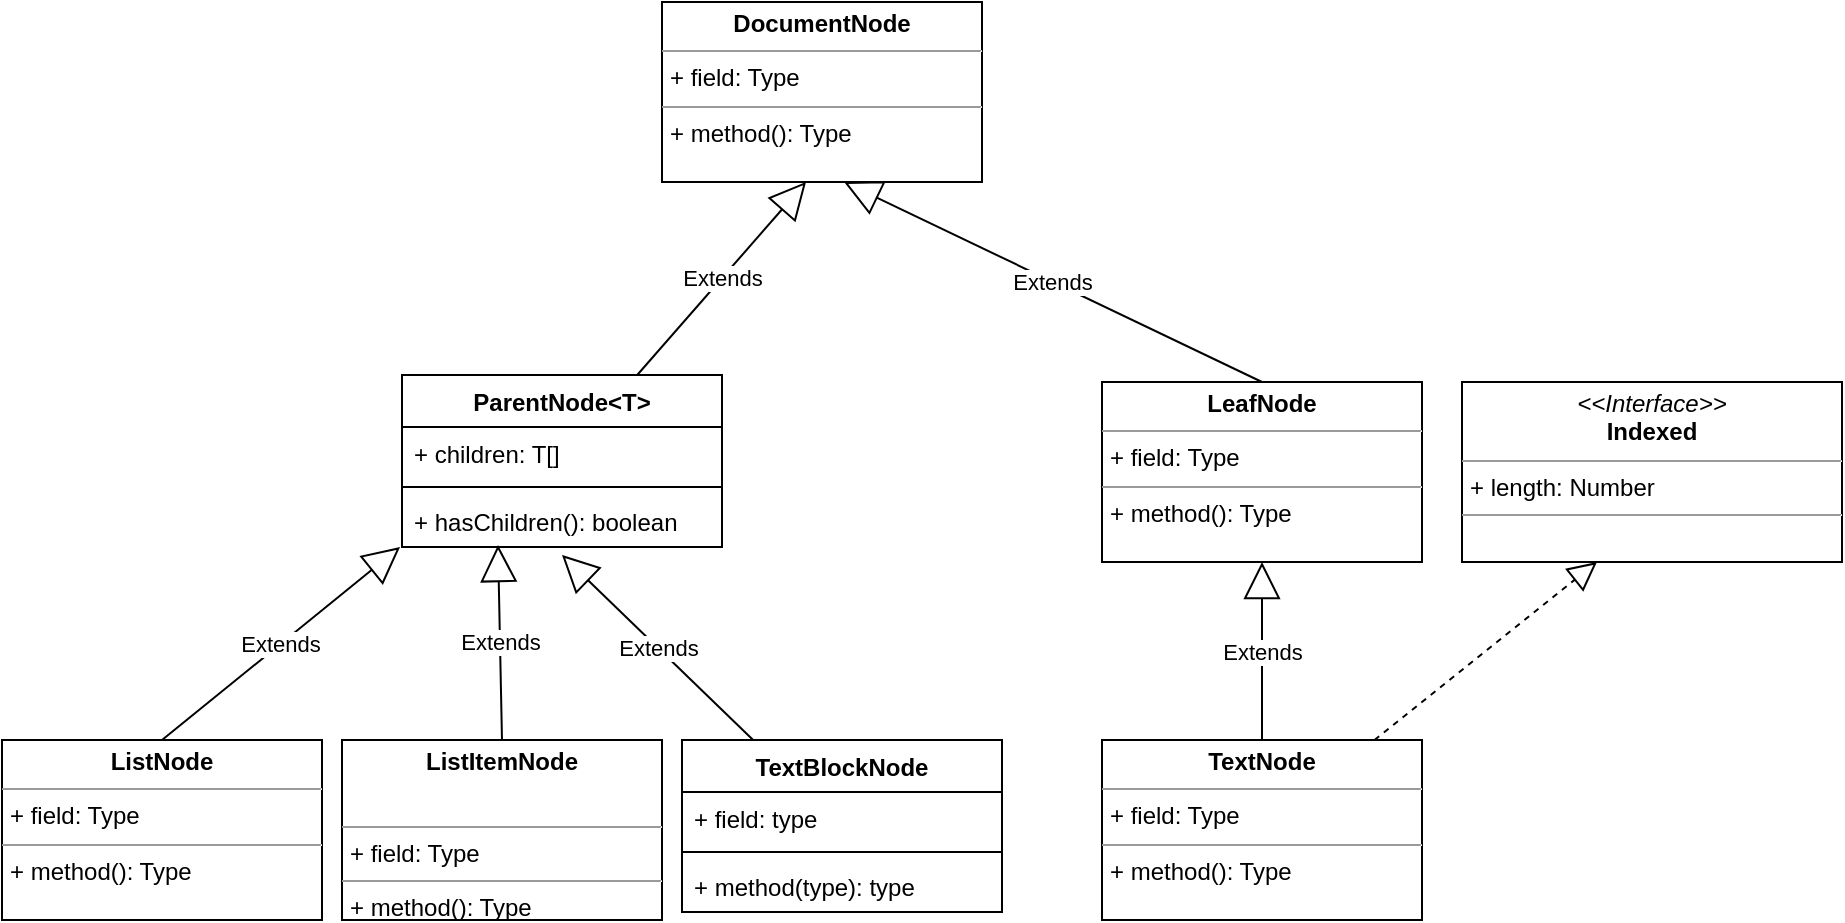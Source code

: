 <mxfile version="12.1.8" type="device" pages="1"><diagram id="GpY8GrXTo8hL-X8Apgx7" name="Page-1"><mxGraphModel dx="1408" dy="699" grid="1" gridSize="10" guides="1" tooltips="1" connect="1" arrows="1" fold="1" page="1" pageScale="1" pageWidth="1100" pageHeight="850" math="0" shadow="0"><root><mxCell id="0"/><mxCell id="1" parent="0"/><mxCell id="VEbj6V4xjB8pAm633psl-3" value="&lt;p style=&quot;margin: 0px ; margin-top: 4px ; text-align: center&quot;&gt;&lt;i&gt;&amp;lt;&amp;lt;Interface&amp;gt;&amp;gt;&lt;/i&gt;&lt;br&gt;&lt;b&gt;Indexed&lt;/b&gt;&lt;/p&gt;&lt;hr size=&quot;1&quot;&gt;&lt;p style=&quot;margin: 0px ; margin-left: 4px&quot;&gt;+ length: Number&lt;br&gt;&lt;/p&gt;&lt;hr size=&quot;1&quot;&gt;&lt;p style=&quot;margin: 0px ; margin-left: 4px&quot;&gt;&lt;br&gt;&lt;/p&gt;" style="verticalAlign=top;align=left;overflow=fill;fontSize=12;fontFamily=Helvetica;html=1;" vertex="1" parent="1"><mxGeometry x="760" y="220" width="190" height="90" as="geometry"/></mxCell><mxCell id="VEbj6V4xjB8pAm633psl-4" value="ParentNode&lt;T&gt;" style="swimlane;fontStyle=1;align=center;verticalAlign=top;childLayout=stackLayout;horizontal=1;startSize=26;horizontalStack=0;resizeParent=1;resizeParentMax=0;resizeLast=0;collapsible=1;marginBottom=0;" vertex="1" parent="1"><mxGeometry x="230" y="216.5" width="160" height="86" as="geometry"/></mxCell><mxCell id="VEbj6V4xjB8pAm633psl-5" value="+ children: T[]" style="text;strokeColor=none;fillColor=none;align=left;verticalAlign=top;spacingLeft=4;spacingRight=4;overflow=hidden;rotatable=0;points=[[0,0.5],[1,0.5]];portConstraint=eastwest;" vertex="1" parent="VEbj6V4xjB8pAm633psl-4"><mxGeometry y="26" width="160" height="26" as="geometry"/></mxCell><mxCell id="VEbj6V4xjB8pAm633psl-6" value="" style="line;strokeWidth=1;fillColor=none;align=left;verticalAlign=middle;spacingTop=-1;spacingLeft=3;spacingRight=3;rotatable=0;labelPosition=right;points=[];portConstraint=eastwest;" vertex="1" parent="VEbj6V4xjB8pAm633psl-4"><mxGeometry y="52" width="160" height="8" as="geometry"/></mxCell><mxCell id="VEbj6V4xjB8pAm633psl-7" value="+ hasChildren(): boolean" style="text;strokeColor=none;fillColor=none;align=left;verticalAlign=top;spacingLeft=4;spacingRight=4;overflow=hidden;rotatable=0;points=[[0,0.5],[1,0.5]];portConstraint=eastwest;" vertex="1" parent="VEbj6V4xjB8pAm633psl-4"><mxGeometry y="60" width="160" height="26" as="geometry"/></mxCell><mxCell id="VEbj6V4xjB8pAm633psl-8" value="&lt;p style=&quot;margin: 0px ; margin-top: 4px ; text-align: center&quot;&gt;&lt;b&gt;DocumentNode&lt;/b&gt;&lt;/p&gt;&lt;hr size=&quot;1&quot;&gt;&lt;p style=&quot;margin: 0px ; margin-left: 4px&quot;&gt;+ field: Type&lt;/p&gt;&lt;hr size=&quot;1&quot;&gt;&lt;p style=&quot;margin: 0px ; margin-left: 4px&quot;&gt;+ method(): Type&lt;/p&gt;" style="verticalAlign=top;align=left;overflow=fill;fontSize=12;fontFamily=Helvetica;html=1;" vertex="1" parent="1"><mxGeometry x="360" y="30" width="160" height="90" as="geometry"/></mxCell><mxCell id="VEbj6V4xjB8pAm633psl-9" value="TextBlockNode" style="swimlane;fontStyle=1;align=center;verticalAlign=top;childLayout=stackLayout;horizontal=1;startSize=26;horizontalStack=0;resizeParent=1;resizeParentMax=0;resizeLast=0;collapsible=1;marginBottom=0;" vertex="1" parent="1"><mxGeometry x="370" y="399" width="160" height="86" as="geometry"/></mxCell><mxCell id="VEbj6V4xjB8pAm633psl-10" value="+ field: type" style="text;strokeColor=none;fillColor=none;align=left;verticalAlign=top;spacingLeft=4;spacingRight=4;overflow=hidden;rotatable=0;points=[[0,0.5],[1,0.5]];portConstraint=eastwest;" vertex="1" parent="VEbj6V4xjB8pAm633psl-9"><mxGeometry y="26" width="160" height="26" as="geometry"/></mxCell><mxCell id="VEbj6V4xjB8pAm633psl-11" value="" style="line;strokeWidth=1;fillColor=none;align=left;verticalAlign=middle;spacingTop=-1;spacingLeft=3;spacingRight=3;rotatable=0;labelPosition=right;points=[];portConstraint=eastwest;" vertex="1" parent="VEbj6V4xjB8pAm633psl-9"><mxGeometry y="52" width="160" height="8" as="geometry"/></mxCell><mxCell id="VEbj6V4xjB8pAm633psl-12" value="+ method(type): type" style="text;strokeColor=none;fillColor=none;align=left;verticalAlign=top;spacingLeft=4;spacingRight=4;overflow=hidden;rotatable=0;points=[[0,0.5],[1,0.5]];portConstraint=eastwest;" vertex="1" parent="VEbj6V4xjB8pAm633psl-9"><mxGeometry y="60" width="160" height="26" as="geometry"/></mxCell><mxCell id="VEbj6V4xjB8pAm633psl-13" value="Extends" style="endArrow=block;endSize=16;endFill=0;html=1;entryX=0.5;entryY=1.154;entryDx=0;entryDy=0;entryPerimeter=0;" edge="1" parent="1" source="VEbj6V4xjB8pAm633psl-9" target="VEbj6V4xjB8pAm633psl-7"><mxGeometry width="160" relative="1" as="geometry"><mxPoint x="300" y="520" as="sourcePoint"/><mxPoint x="460" y="520" as="targetPoint"/></mxGeometry></mxCell><mxCell id="VEbj6V4xjB8pAm633psl-14" value="&lt;p style=&quot;margin: 0px ; margin-top: 4px ; text-align: center&quot;&gt;&lt;b&gt;TextNode&lt;/b&gt;&lt;/p&gt;&lt;hr size=&quot;1&quot;&gt;&lt;p style=&quot;margin: 0px ; margin-left: 4px&quot;&gt;+ field: Type&lt;/p&gt;&lt;hr size=&quot;1&quot;&gt;&lt;p style=&quot;margin: 0px ; margin-left: 4px&quot;&gt;+ method(): Type&lt;/p&gt;" style="verticalAlign=top;align=left;overflow=fill;fontSize=12;fontFamily=Helvetica;html=1;" vertex="1" parent="1"><mxGeometry x="580" y="399" width="160" height="90" as="geometry"/></mxCell><mxCell id="VEbj6V4xjB8pAm633psl-15" value="&lt;p style=&quot;margin: 0px ; margin-top: 4px ; text-align: center&quot;&gt;&lt;b&gt;LeafNode&lt;/b&gt;&lt;/p&gt;&lt;hr size=&quot;1&quot;&gt;&lt;p style=&quot;margin: 0px ; margin-left: 4px&quot;&gt;+ field: Type&lt;/p&gt;&lt;hr size=&quot;1&quot;&gt;&lt;p style=&quot;margin: 0px ; margin-left: 4px&quot;&gt;+ method(): Type&lt;/p&gt;" style="verticalAlign=top;align=left;overflow=fill;fontSize=12;fontFamily=Helvetica;html=1;" vertex="1" parent="1"><mxGeometry x="580" y="220" width="160" height="90" as="geometry"/></mxCell><mxCell id="VEbj6V4xjB8pAm633psl-17" value="Extends" style="endArrow=block;endSize=16;endFill=0;html=1;entryX=0.5;entryY=1;entryDx=0;entryDy=0;" edge="1" parent="1" source="VEbj6V4xjB8pAm633psl-14" target="VEbj6V4xjB8pAm633psl-15"><mxGeometry width="160" relative="1" as="geometry"><mxPoint x="370" y="540" as="sourcePoint"/><mxPoint x="530" y="540" as="targetPoint"/></mxGeometry></mxCell><mxCell id="VEbj6V4xjB8pAm633psl-18" value="" style="endArrow=block;dashed=1;endFill=0;endSize=12;html=1;entryX=0.25;entryY=1;entryDx=0;entryDy=0;" edge="1" parent="1" source="VEbj6V4xjB8pAm633psl-14"><mxGeometry width="160" relative="1" as="geometry"><mxPoint x="380" y="520" as="sourcePoint"/><mxPoint x="827.5" y="310" as="targetPoint"/></mxGeometry></mxCell><mxCell id="VEbj6V4xjB8pAm633psl-19" value="Extends" style="endArrow=block;endSize=16;endFill=0;html=1;entryX=0.45;entryY=1;entryDx=0;entryDy=0;entryPerimeter=0;" edge="1" parent="1" source="VEbj6V4xjB8pAm633psl-4" target="VEbj6V4xjB8pAm633psl-8"><mxGeometry width="160" relative="1" as="geometry"><mxPoint x="160" y="290" as="sourcePoint"/><mxPoint x="320" y="290" as="targetPoint"/></mxGeometry></mxCell><mxCell id="VEbj6V4xjB8pAm633psl-21" value="Extends" style="endArrow=block;endSize=16;endFill=0;html=1;exitX=0.5;exitY=0;exitDx=0;exitDy=0;entryX=0.569;entryY=1;entryDx=0;entryDy=0;entryPerimeter=0;" edge="1" parent="1" source="VEbj6V4xjB8pAm633psl-15" target="VEbj6V4xjB8pAm633psl-8"><mxGeometry width="160" relative="1" as="geometry"><mxPoint x="610" y="140" as="sourcePoint"/><mxPoint x="770" y="140" as="targetPoint"/></mxGeometry></mxCell><mxCell id="VEbj6V4xjB8pAm633psl-22" value="&lt;p style=&quot;margin: 0px ; margin-top: 4px ; text-align: center&quot;&gt;&lt;b&gt;ListNode&lt;/b&gt;&lt;/p&gt;&lt;hr size=&quot;1&quot;&gt;&lt;p style=&quot;margin: 0px ; margin-left: 4px&quot;&gt;+ field: Type&lt;/p&gt;&lt;hr size=&quot;1&quot;&gt;&lt;p style=&quot;margin: 0px ; margin-left: 4px&quot;&gt;+ method(): Type&lt;/p&gt;" style="verticalAlign=top;align=left;overflow=fill;fontSize=12;fontFamily=Helvetica;html=1;" vertex="1" parent="1"><mxGeometry x="30" y="399" width="160" height="90" as="geometry"/></mxCell><mxCell id="VEbj6V4xjB8pAm633psl-23" value="&lt;p style=&quot;margin: 0px ; margin-top: 4px ; text-align: center&quot;&gt;&lt;b&gt;ListItemNode&lt;/b&gt;&lt;/p&gt;&lt;p style=&quot;margin: 0px ; margin-top: 4px ; text-align: center&quot;&gt;&lt;b&gt;&lt;br&gt;&lt;/b&gt;&lt;/p&gt;&lt;hr size=&quot;1&quot;&gt;&lt;p style=&quot;margin: 0px ; margin-left: 4px&quot;&gt;+ field: Type&lt;/p&gt;&lt;hr size=&quot;1&quot;&gt;&lt;p style=&quot;margin: 0px ; margin-left: 4px&quot;&gt;+ method(): Type&lt;/p&gt;" style="verticalAlign=top;align=left;overflow=fill;fontSize=12;fontFamily=Helvetica;html=1;" vertex="1" parent="1"><mxGeometry x="200" y="399" width="160" height="90" as="geometry"/></mxCell><mxCell id="VEbj6V4xjB8pAm633psl-24" value="Extends" style="endArrow=block;endSize=16;endFill=0;html=1;entryX=0.3;entryY=0.962;entryDx=0;entryDy=0;entryPerimeter=0;exitX=0.5;exitY=0;exitDx=0;exitDy=0;" edge="1" parent="1" source="VEbj6V4xjB8pAm633psl-23" target="VEbj6V4xjB8pAm633psl-7"><mxGeometry width="160" relative="1" as="geometry"><mxPoint x="30" y="510" as="sourcePoint"/><mxPoint x="190" y="510" as="targetPoint"/></mxGeometry></mxCell><mxCell id="VEbj6V4xjB8pAm633psl-25" value="Extends" style="endArrow=block;endSize=16;endFill=0;html=1;entryX=-0.006;entryY=1;entryDx=0;entryDy=0;entryPerimeter=0;exitX=0.5;exitY=0;exitDx=0;exitDy=0;" edge="1" parent="1" source="VEbj6V4xjB8pAm633psl-22" target="VEbj6V4xjB8pAm633psl-7"><mxGeometry width="160" relative="1" as="geometry"><mxPoint x="50" y="280" as="sourcePoint"/><mxPoint x="210" y="280" as="targetPoint"/></mxGeometry></mxCell></root></mxGraphModel></diagram></mxfile>